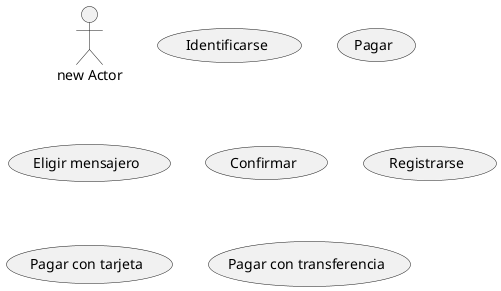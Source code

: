 @startuml
:new Actor:
usecase (Identificarse)
usecase (Pagar)
usecase (Eligir mensajero)
usecase (Confirmar)
usecase (Registrarse)
usecase (Pagar con tarjeta)
usecase (Pagar con transferencia)
@enduml